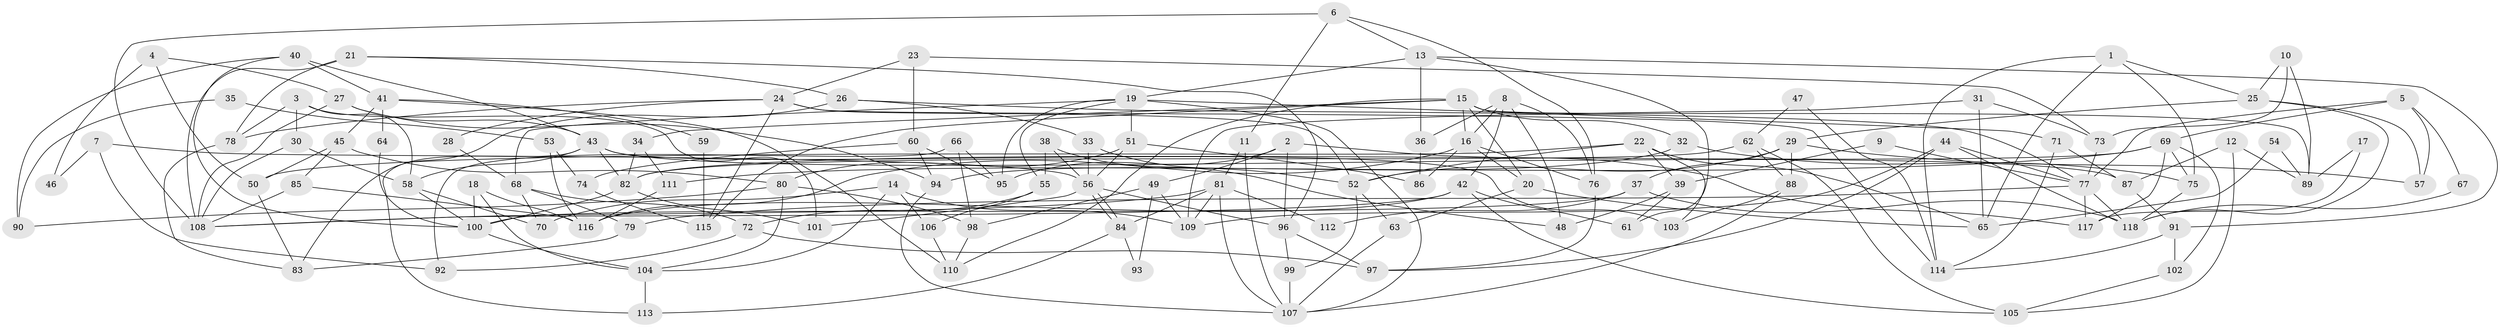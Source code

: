 // Generated by graph-tools (version 1.1) at 2025/36/03/09/25 02:36:10]
// undirected, 118 vertices, 236 edges
graph export_dot {
graph [start="1"]
  node [color=gray90,style=filled];
  1;
  2;
  3;
  4;
  5;
  6;
  7;
  8;
  9;
  10;
  11;
  12;
  13;
  14;
  15;
  16;
  17;
  18;
  19;
  20;
  21;
  22;
  23;
  24;
  25;
  26;
  27;
  28;
  29;
  30;
  31;
  32;
  33;
  34;
  35;
  36;
  37;
  38;
  39;
  40;
  41;
  42;
  43;
  44;
  45;
  46;
  47;
  48;
  49;
  50;
  51;
  52;
  53;
  54;
  55;
  56;
  57;
  58;
  59;
  60;
  61;
  62;
  63;
  64;
  65;
  66;
  67;
  68;
  69;
  70;
  71;
  72;
  73;
  74;
  75;
  76;
  77;
  78;
  79;
  80;
  81;
  82;
  83;
  84;
  85;
  86;
  87;
  88;
  89;
  90;
  91;
  92;
  93;
  94;
  95;
  96;
  97;
  98;
  99;
  100;
  101;
  102;
  103;
  104;
  105;
  106;
  107;
  108;
  109;
  110;
  111;
  112;
  113;
  114;
  115;
  116;
  117;
  118;
  1 -- 75;
  1 -- 25;
  1 -- 65;
  1 -- 114;
  2 -- 96;
  2 -- 117;
  2 -- 49;
  2 -- 95;
  3 -- 78;
  3 -- 58;
  3 -- 30;
  3 -- 101;
  4 -- 27;
  4 -- 50;
  4 -- 46;
  5 -- 77;
  5 -- 69;
  5 -- 57;
  5 -- 67;
  6 -- 13;
  6 -- 76;
  6 -- 11;
  6 -- 108;
  7 -- 56;
  7 -- 92;
  7 -- 46;
  8 -- 36;
  8 -- 16;
  8 -- 42;
  8 -- 48;
  8 -- 76;
  9 -- 39;
  9 -- 77;
  10 -- 25;
  10 -- 89;
  10 -- 73;
  11 -- 107;
  11 -- 81;
  12 -- 87;
  12 -- 105;
  12 -- 89;
  13 -- 91;
  13 -- 61;
  13 -- 19;
  13 -- 36;
  14 -- 70;
  14 -- 109;
  14 -- 104;
  14 -- 106;
  15 -- 34;
  15 -- 20;
  15 -- 16;
  15 -- 32;
  15 -- 89;
  15 -- 110;
  15 -- 115;
  16 -- 76;
  16 -- 20;
  16 -- 86;
  16 -- 116;
  17 -- 117;
  17 -- 89;
  18 -- 116;
  18 -- 100;
  18 -- 104;
  19 -- 107;
  19 -- 51;
  19 -- 55;
  19 -- 68;
  19 -- 71;
  19 -- 95;
  20 -- 65;
  20 -- 63;
  21 -- 78;
  21 -- 108;
  21 -- 26;
  21 -- 96;
  22 -- 103;
  22 -- 65;
  22 -- 39;
  22 -- 50;
  22 -- 52;
  23 -- 73;
  23 -- 24;
  23 -- 60;
  24 -- 114;
  24 -- 52;
  24 -- 28;
  24 -- 78;
  24 -- 115;
  25 -- 118;
  25 -- 57;
  25 -- 29;
  26 -- 33;
  26 -- 77;
  26 -- 83;
  27 -- 94;
  27 -- 43;
  27 -- 108;
  28 -- 68;
  29 -- 52;
  29 -- 37;
  29 -- 57;
  29 -- 88;
  30 -- 108;
  30 -- 58;
  31 -- 73;
  31 -- 109;
  31 -- 65;
  32 -- 94;
  32 -- 75;
  33 -- 52;
  33 -- 56;
  34 -- 111;
  34 -- 82;
  35 -- 90;
  35 -- 53;
  36 -- 86;
  37 -- 100;
  37 -- 112;
  37 -- 118;
  38 -- 56;
  38 -- 55;
  38 -- 48;
  39 -- 48;
  39 -- 61;
  40 -- 43;
  40 -- 100;
  40 -- 41;
  40 -- 90;
  41 -- 110;
  41 -- 45;
  41 -- 59;
  41 -- 64;
  42 -- 108;
  42 -- 61;
  42 -- 105;
  42 -- 116;
  43 -- 82;
  43 -- 113;
  43 -- 58;
  43 -- 87;
  43 -- 103;
  44 -- 77;
  44 -- 118;
  44 -- 97;
  44 -- 109;
  45 -- 85;
  45 -- 50;
  45 -- 80;
  47 -- 62;
  47 -- 114;
  49 -- 109;
  49 -- 93;
  49 -- 98;
  50 -- 83;
  51 -- 80;
  51 -- 56;
  51 -- 86;
  52 -- 63;
  52 -- 99;
  53 -- 116;
  53 -- 74;
  54 -- 89;
  54 -- 65;
  55 -- 106;
  55 -- 72;
  56 -- 84;
  56 -- 84;
  56 -- 96;
  56 -- 101;
  58 -- 70;
  58 -- 100;
  59 -- 115;
  60 -- 95;
  60 -- 74;
  60 -- 94;
  62 -- 82;
  62 -- 88;
  62 -- 105;
  63 -- 107;
  64 -- 100;
  66 -- 95;
  66 -- 98;
  66 -- 92;
  67 -- 118;
  68 -- 72;
  68 -- 70;
  68 -- 79;
  69 -- 75;
  69 -- 82;
  69 -- 102;
  69 -- 111;
  69 -- 117;
  71 -- 114;
  71 -- 87;
  72 -- 97;
  72 -- 92;
  73 -- 77;
  74 -- 115;
  75 -- 118;
  76 -- 97;
  77 -- 79;
  77 -- 117;
  77 -- 118;
  78 -- 83;
  79 -- 83;
  80 -- 104;
  80 -- 90;
  80 -- 98;
  81 -- 108;
  81 -- 84;
  81 -- 107;
  81 -- 109;
  81 -- 112;
  82 -- 100;
  82 -- 101;
  84 -- 93;
  84 -- 113;
  85 -- 108;
  85 -- 116;
  87 -- 91;
  88 -- 107;
  88 -- 103;
  91 -- 102;
  91 -- 114;
  94 -- 107;
  96 -- 97;
  96 -- 99;
  98 -- 110;
  99 -- 107;
  100 -- 104;
  102 -- 105;
  104 -- 113;
  106 -- 110;
  111 -- 116;
}

